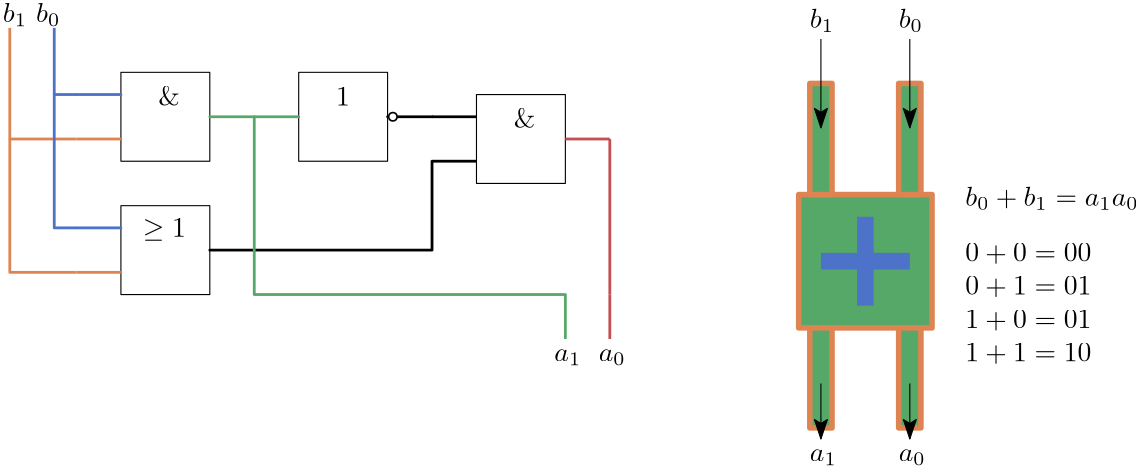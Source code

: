 <?xml version="1.0"?>
<!DOCTYPE ipe SYSTEM "ipe.dtd">
<ipe version="70212" creator="Ipe 7.2.13">
<info created="D:20210419230735" modified="D:20210615143332"/>
<ipestyle name="basic">
<symbol name="arrow/arc(spx)">
<path stroke="sym-stroke" fill="sym-stroke" pen="sym-pen">
0 0 m
-1 0.333 l
-1 -0.333 l
h
</path>
</symbol>
<symbol name="arrow/farc(spx)">
<path stroke="sym-stroke" fill="white" pen="sym-pen">
0 0 m
-1 0.333 l
-1 -0.333 l
h
</path>
</symbol>
<symbol name="arrow/ptarc(spx)">
<path stroke="sym-stroke" fill="sym-stroke" pen="sym-pen">
0 0 m
-1 0.333 l
-0.8 0 l
-1 -0.333 l
h
</path>
</symbol>
<symbol name="arrow/fptarc(spx)">
<path stroke="sym-stroke" fill="white" pen="sym-pen">
0 0 m
-1 0.333 l
-0.8 0 l
-1 -0.333 l
h
</path>
</symbol>
<symbol name="mark/circle(sx)" transformations="translations">
<path fill="sym-stroke">
0.6 0 0 0.6 0 0 e
0.4 0 0 0.4 0 0 e
</path>
</symbol>
<symbol name="mark/disk(sx)" transformations="translations">
<path fill="sym-stroke">
0.6 0 0 0.6 0 0 e
</path>
</symbol>
<symbol name="mark/fdisk(sfx)" transformations="translations">
<group>
<path fill="sym-fill">
0.5 0 0 0.5 0 0 e
</path>
<path fill="sym-stroke" fillrule="eofill">
0.6 0 0 0.6 0 0 e
0.4 0 0 0.4 0 0 e
</path>
</group>
</symbol>
<symbol name="mark/box(sx)" transformations="translations">
<path fill="sym-stroke" fillrule="eofill">
-0.6 -0.6 m
0.6 -0.6 l
0.6 0.6 l
-0.6 0.6 l
h
-0.4 -0.4 m
0.4 -0.4 l
0.4 0.4 l
-0.4 0.4 l
h
</path>
</symbol>
<symbol name="mark/square(sx)" transformations="translations">
<path fill="sym-stroke">
-0.6 -0.6 m
0.6 -0.6 l
0.6 0.6 l
-0.6 0.6 l
h
</path>
</symbol>
<symbol name="mark/fsquare(sfx)" transformations="translations">
<group>
<path fill="sym-fill">
-0.5 -0.5 m
0.5 -0.5 l
0.5 0.5 l
-0.5 0.5 l
h
</path>
<path fill="sym-stroke" fillrule="eofill">
-0.6 -0.6 m
0.6 -0.6 l
0.6 0.6 l
-0.6 0.6 l
h
-0.4 -0.4 m
0.4 -0.4 l
0.4 0.4 l
-0.4 0.4 l
h
</path>
</group>
</symbol>
<symbol name="mark/cross(sx)" transformations="translations">
<group>
<path fill="sym-stroke">
-0.43 -0.57 m
0.57 0.43 l
0.43 0.57 l
-0.57 -0.43 l
h
</path>
<path fill="sym-stroke">
-0.43 0.57 m
0.57 -0.43 l
0.43 -0.57 l
-0.57 0.43 l
h
</path>
</group>
</symbol>
<symbol name="arrow/fnormal(spx)">
<path stroke="sym-stroke" fill="white" pen="sym-pen">
0 0 m
-1 0.333 l
-1 -0.333 l
h
</path>
</symbol>
<symbol name="arrow/pointed(spx)">
<path stroke="sym-stroke" fill="sym-stroke" pen="sym-pen">
0 0 m
-1 0.333 l
-0.8 0 l
-1 -0.333 l
h
</path>
</symbol>
<symbol name="arrow/fpointed(spx)">
<path stroke="sym-stroke" fill="white" pen="sym-pen">
0 0 m
-1 0.333 l
-0.8 0 l
-1 -0.333 l
h
</path>
</symbol>
<symbol name="arrow/linear(spx)">
<path stroke="sym-stroke" pen="sym-pen">
-1 0.333 m
0 0 l
-1 -0.333 l
</path>
</symbol>
<symbol name="arrow/fdouble(spx)">
<path stroke="sym-stroke" fill="white" pen="sym-pen">
0 0 m
-1 0.333 l
-1 -0.333 l
h
-1 0 m
-2 0.333 l
-2 -0.333 l
h
</path>
</symbol>
<symbol name="arrow/double(spx)">
<path stroke="sym-stroke" fill="sym-stroke" pen="sym-pen">
0 0 m
-1 0.333 l
-1 -0.333 l
h
-1 0 m
-2 0.333 l
-2 -0.333 l
h
</path>
</symbol>
<pen name="heavier" value="0.8"/>
<pen name="fat" value="1.2"/>
<pen name="ultrafat" value="2"/>
<symbolsize name="large" value="5"/>
<symbolsize name="small" value="2"/>
<symbolsize name="tiny" value="1.1"/>
<arrowsize name="large" value="10"/>
<arrowsize name="small" value="5"/>
<arrowsize name="tiny" value="3"/>
<color name="sbblue" value="0.298 0.447 0.79"/>
<color name="sbgreen" value="0.333 0.658 0.407"/>
<color name="sborange" value="0.866 0.517 0.321"/>
<color name="sbred" value="0.768 0.305 0.321"/>
<color name="sbpurple" value="0.505 0.447 0.698"/>
<color name="red" value="1 0 0"/>
<color name="green" value="0 1 0"/>
<color name="blue" value="0 0 1"/>
<color name="yellow" value="1 1 0"/>
<color name="orange" value="1 0.647 0"/>
<color name="gold" value="1 0.843 0"/>
<color name="purple" value="0.627 0.125 0.941"/>
<color name="gray" value="0.745"/>
<color name="brown" value="0.647 0.165 0.165"/>
<color name="navy" value="0 0 0.502"/>
<color name="pink" value="1 0.753 0.796"/>
<color name="seagreen" value="0.18 0.545 0.341"/>
<color name="turquoise" value="0.251 0.878 0.816"/>
<color name="violet" value="0.933 0.51 0.933"/>
<color name="darkblue" value="0 0 0.545"/>
<color name="darkcyan" value="0 0.545 0.545"/>
<color name="darkgray" value="0.663"/>
<color name="verydarkgray" value="0.4"/>
<color name="darkgreen" value="0 0.392 0"/>
<color name="darkmagenta" value="0.545 0 0.545"/>
<color name="darkorange" value="1 0.549 0"/>
<color name="darkred" value="0.545 0 0"/>
<color name="lightblue" value="0.678 0.847 0.902"/>
<color name="lightcyan" value="0.878 1 1"/>
<color name="lightgray" value="0.827"/>
<color name="lightgreen" value="0.565 0.933 0.565"/>
<color name="lightyellow" value="1 1 0.878"/>
<dashstyle name="dashed" value="[4] 0"/>
<dashstyle name="dotted" value="[1 3] 0"/>
<dashstyle name="dash dotted" value="[4 2 1 2] 0"/>
<dashstyle name="dash dot dotted" value="[4 2 1 2 1 2] 0"/>
<textsize name="large" value="\large"/>
<textsize name="Large" value="\Large"/>
<textsize name="LARGE" value="\LARGE"/>
<textsize name="huge" value="\huge"/>
<textsize name="Huge" value="\Huge"/>
<textsize name="small" value="\small"/>
<textsize name="footnote" value="\footnotesize"/>
<textsize name="tiny" value="\tiny"/>
<textstyle name="center" begin="\begin{center}" end="\end{center}"/>
<textstyle name="itemize" begin="\begin{itemize}" end="\end{itemize}"/>
<textstyle name="item" begin="\begin{itemize}\item{}" end="\end{itemize}"/>
<gridsize name="4 pts" value="4"/>
<gridsize name="8 pts (~3 mm)" value="8"/>
<gridsize name="16 pts (~6 mm)" value="16"/>
<gridsize name="32 pts (~12 mm)" value="32"/>
<gridsize name="10 pts (~3.5 mm)" value="10"/>
<gridsize name="20 pts (~7 mm)" value="20"/>
<gridsize name="14 pts (~5 mm)" value="14"/>
<gridsize name="28 pts (~10 mm)" value="28"/>
<gridsize name="56 pts (~20 mm)" value="56"/>
<anglesize name="90 deg" value="90"/>
<anglesize name="60 deg" value="60"/>
<anglesize name="45 deg" value="45"/>
<anglesize name="30 deg" value="30"/>
<anglesize name="22.5 deg" value="22.5"/>
<opacity name="10%" value="0.1"/>
<opacity name="30%" value="0.3"/>
<opacity name="50%" value="0.5"/>
<opacity name="75%" value="0.75"/>
<tiling name="falling" angle="-60" step="4" width="1"/>
<tiling name="rising" angle="30" step="4" width="1"/>
</ipestyle>
<page>
<layer name="alpha"/>
<view layers="alpha" active="alpha"/>
<path layer="alpha" matrix="1 0 0 1 180 -12" stroke="sborange" fill="sbgreen" pen="2">
112 752 m
112 704 l
160 704 l
160 752 l
h
</path>
<path matrix="1 0 0 1 180 -12" stroke="sborange" fill="sbgreen" pen="2">
116 792 m
116 752 l
124 752 l
124 792 l
h
</path>
<path matrix="1 0 0 1 184 -12" stroke="sborange" fill="sbgreen" pen="2">
152 792 m
152 752 l
144 752 l
144 792 l
h
</path>
<path matrix="1 0 0 1 176 -12" stroke="sborange" fill="sbgreen" pen="2">
120 704 m
120 668 l
128 668 l
128 704 l
h
</path>
<path matrix="1 0 0 1 180 -12" stroke="sborange" fill="sbgreen" pen="2">
148 704 m
148 668 l
156 668 l
156 704 l
h
</path>
<path matrix="1 0 0 1 180 -12" stroke="sbblue" pen="6">
120 728 m
152 728 l
152 728 l
</path>
<path matrix="1 0 0 1 180 -12" stroke="sbblue" pen="6">
136 744 m
136 712 l
</path>
<text matrix="1 0 0 1 180 0" transformations="translations" pos="116 800" stroke="black" type="label" width="8.745" height="6.923" depth="1.49" valign="baseline" style="math">b_1</text>
<text matrix="1 0 0 1 212 0" transformations="translations" pos="116 800" stroke="black" type="label" width="8.745" height="6.923" depth="1.49" valign="baseline" style="math">b_0</text>
<text matrix="1 0 0 1 212 -156" transformations="translations" pos="116 800" stroke="black" type="label" width="9.736" height="4.294" depth="1.49" valign="baseline" style="math">a_0</text>
<text matrix="1 0 0 1 180 -156" transformations="translations" pos="116 800" stroke="black" type="label" width="9.736" height="4.294" depth="1.49" valign="baseline" style="math">a_1</text>
<path matrix="1 0 0 1 180 -12" stroke="black" fill="sbgreen" arrow="ptarc/normal">
120 808 m
120 776 l
</path>
<path matrix="1 0 0 1 180 -12" stroke="black" fill="sbgreen" arrow="ptarc/normal">
152 808 m
152 776 l
</path>
<path matrix="1 0 0 1 180 -12" stroke="black" fill="sbgreen" arrow="ptarc/normal">
120 684 m
120 664 l
</path>
<path matrix="1 0 0 1 180 -12" stroke="black" fill="sbgreen" arrow="ptarc/normal">
152 684 m
152 664 l
</path>
<text matrix="1 0 0 1 160 -68" transformations="translations" pos="192 784" stroke="black" type="label" width="45.385" height="6.421" depth="0.83" valign="baseline" style="math">0 + 0 = 00</text>
<text matrix="1 0 0 1 160 -80" transformations="translations" pos="192 784" stroke="black" type="label" width="45.385" height="6.421" depth="0.83" valign="baseline" style="math">0 + 1 = 01</text>
<text matrix="1 0 0 1 160 -92" transformations="translations" pos="192 784" stroke="black" type="label" width="45.385" height="6.421" depth="0.83" valign="baseline" style="math">1 + 0 = 01</text>
<text matrix="1 0 0 1 160 -104" transformations="translations" pos="192 784" stroke="black" type="label" width="45.385" height="6.421" depth="0.83" valign="baseline" style="math">1 + 1 = 10</text>
<text matrix="1 0 0 1 160 -64" transformations="translations" pos="192 800" stroke="black" type="label" width="62.421" height="6.923" depth="1.49" valign="baseline" style="math">b_0 + b_1 = a_1a_0</text>
<path matrix="1 0 0 1 -16 -16" stroke="black">
64 800 m
64 768 l
96 768 l
96 800 l
h
</path>
<path matrix="1 0 0 1 -16 -8" stroke="sbblue" pen="1">
64 784 m
64 784 l
48 784 l
48 784 l
h
</path>
<path matrix="1 0 0 1 -16 -16" stroke="sbgreen" pen="1">
96 784 m
96 784 l
112 784 l
112 784 l
h
</path>
<text matrix="1 0 0 1 -18.1499 -21.8908" transformations="translations" pos="79.6053 793.937" stroke="black" type="label" width="7.749" height="6.918" depth="0" valign="baseline" style="math">\&amp;</text>
<text matrix="1 0 0 1 -37.8456 17.308" transformations="translations" pos="43.3161 784.806" stroke="black" type="label" width="8.745" height="6.923" depth="1.49" valign="baseline" style="math">b_1</text>
<path matrix="1 0 0 1 -16 -16" stroke="sborange" pen="1">
64 776 m
48 776 l
</path>
<text matrix="1 0 0 1 -25.8455 17.308" transformations="translations" pos="43.3161 784.806" stroke="black" type="label" width="8.745" height="6.923" depth="1.49" valign="baseline" style="math">b_0</text>
<path matrix="1 0 0 1 48 -16" stroke="black">
64 800 m
64 768 l
96 768 l
96 800 l
h
</path>
<path matrix="1 0 0 1 48 -16" stroke="sbgreen" pen="1">
64 784 m
64 784 l
48 784 l
48 784 l
h
</path>
<path matrix="1 0 0 1 48 -16" stroke="black" pen="1">
96 784 m
96 784 l
112 784 l
112 784 l
h
</path>
<use matrix="1 0 0 1 49.9016 -15.9979" name="mark/fdisk(sfx)" pos="96 784" size="normal" stroke="black"/>
<text matrix="1 0 0 1 45.8501 -21.8908" transformations="translations" pos="79.6053 793.937" stroke="black" type="label" width="4.981" height="6.42" depth="0" valign="baseline" style="math">1</text>
<path matrix="1 0 0 1 -16 -64" stroke="black">
64 800 m
64 768 l
96 768 l
96 800 l
h
</path>
<path matrix="1 0 0 1 -16 -56" stroke="sbblue" pen="1">
64 784 m
64 784 l
48 784 l
48 784 l
h
</path>
<path matrix="1 0 0 1 -16 -64" stroke="black" pen="1">
96 784 m
96 784 l
112 784 l
112 784 l
h
</path>
<text matrix="1 0 0 1 -23.7351 -69.1618" transformations="translations" pos="79.6053 793.937" stroke="black" type="label" width="15.497" height="6.425" depth="1.35" valign="baseline" style="math">\geq 1</text>
<path matrix="1 0 0 1 -16 -64" stroke="sborange" pen="1">
64 776 m
48 776 l
</path>
<path stroke="sbblue" pen="1">
24 800 m
24 776 l
32 776 l
</path>
<path stroke="sborange" pen="1">
8 800 m
8 760 l
32 760 l
</path>
<path stroke="sbblue" pen="1">
24 776 m
24 728 l
32 728 l
</path>
<path stroke="sborange" pen="1">
8 760 m
8 712 l
32 712 l
</path>
<path matrix="1 0 0 1 112 -24" stroke="black">
64 800 m
64 768 l
96 768 l
96 800 l
h
</path>
<text matrix="1 0 0 1 109.85 -29.8908" transformations="translations" pos="79.6053 793.937" stroke="black" type="label" width="7.749" height="6.918" depth="0" valign="baseline" style="math">\&amp;</text>
<path stroke="black" pen="1">
176 768 m
160 768 l
</path>
<path stroke="black" pen="1">
96 720 m
160 720 l
160 752 l
176 752 l
</path>
<path stroke="sbred" pen="1">
208 760 m
224 760 l
</path>
<text matrix="1 0 0 1 -12 -80" transformations="translations" pos="232 760" stroke="black" type="label" width="9.736" height="4.294" depth="1.49" valign="baseline" style="math">a_0</text>
<path stroke="sbred" pen="1">
224 760 m
224 704 l
</path>
<path stroke="sbred" pen="1">
224 704 m
224 688 l
</path>
<path stroke="sbgreen" pen="1">
96 768 m
96 704 l
208 704 l
208 688 l
</path>
<text matrix="1 0 0 1 -28 -80" transformations="translations" pos="232 760" stroke="black" type="label" width="9.736" height="4.294" depth="1.49" valign="baseline" style="math">a_1</text>
</page>
</ipe>
